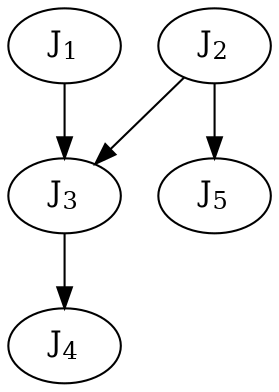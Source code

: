 digraph G {
        j1[label=<J<SUB>1</SUB>>];   
        j2[label=<J<SUB>2</SUB>>];
        j3[label=<J<SUB>3</SUB>>];
        j4[label=<J<SUB>4</SUB>>];
        j5[label=<J<SUB>5</SUB>>];
        j1 -> j3 
        j2 -> j3
        j2 -> j5
        j3 -> j4
    }